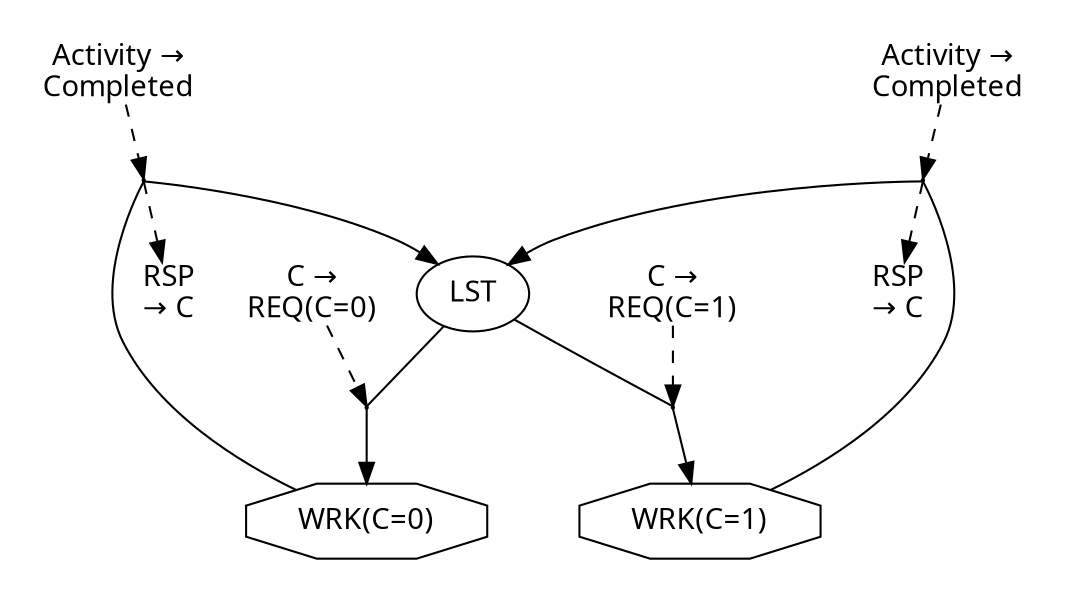 digraph {
color=white;
graph [ fontname="sans-serif" ];
node [ fontname="sans-serif" ];
edge [ fontname="sans-serif" ];
A_0_false [ label="LST", shape=ellipse ];
A_1_true [ label="WRK(C=0)", shape=octagon ];
subgraph cluster_0 {
T_0_18446744073709551615 [ shape=point, height=0.015, width=0.015 ];
A_0_false -> T_0_18446744073709551615 [ arrowhead=none, direction=forward ];
T_0_18446744073709551615 -> A_1_true;
D_0_18446744073709551615_1 [ label="C &#8594;\nREQ(C=0)", shape=plain ];
D_0_18446744073709551615_1 -> T_0_18446744073709551615 [ color=Black, style=dashed ];
}
A_2_true [ label="WRK(C=1)", shape=octagon ];
subgraph cluster_1 {
T_1_18446744073709551615 [ shape=point, height=0.015, width=0.015 ];
A_0_false -> T_1_18446744073709551615 [ arrowhead=none, direction=forward ];
T_1_18446744073709551615 -> A_2_true;
D_1_18446744073709551615_2 [ label="C &#8594;\nREQ(C=1)", shape=plain ];
D_1_18446744073709551615_2 -> T_1_18446744073709551615 [ color=Black, style=dashed ];
}
subgraph cluster_2 {
T_2_18446744073709551615 [ shape=point, height=0.015, width=0.015 ];
A_1_true -> T_2_18446744073709551615 [ arrowhead=none, direction=forward ];
T_2_18446744073709551615 -> A_0_false;
D_2_18446744073709551615_3 [ label="Activity &#8594;\nCompleted", shape=plain ];
D_2_18446744073709551615_3 -> T_2_18446744073709551615 [ color=Black, style=dashed ];
S_2_18446744073709551615_4 [ label="RSP\n&#8594; C", shape=plain ];
T_2_18446744073709551615 -> S_2_18446744073709551615_4 [ color=Black, style=dashed ];
S_2_18446744073709551615_4 -> A_0_false [ style=invis ];
}
subgraph cluster_3 {
T_3_18446744073709551615 [ shape=point, height=0.015, width=0.015 ];
A_2_true -> T_3_18446744073709551615 [ arrowhead=none, direction=forward ];
T_3_18446744073709551615 -> A_0_false;
D_3_18446744073709551615_3 [ label="Activity &#8594;\nCompleted", shape=plain ];
D_3_18446744073709551615_3 -> T_3_18446744073709551615 [ color=Black, style=dashed ];
S_3_18446744073709551615_4 [ label="RSP\n&#8594; C", shape=plain ];
T_3_18446744073709551615 -> S_3_18446744073709551615_4 [ color=Black, style=dashed ];
S_3_18446744073709551615_4 -> A_0_false [ style=invis ];
}
}
